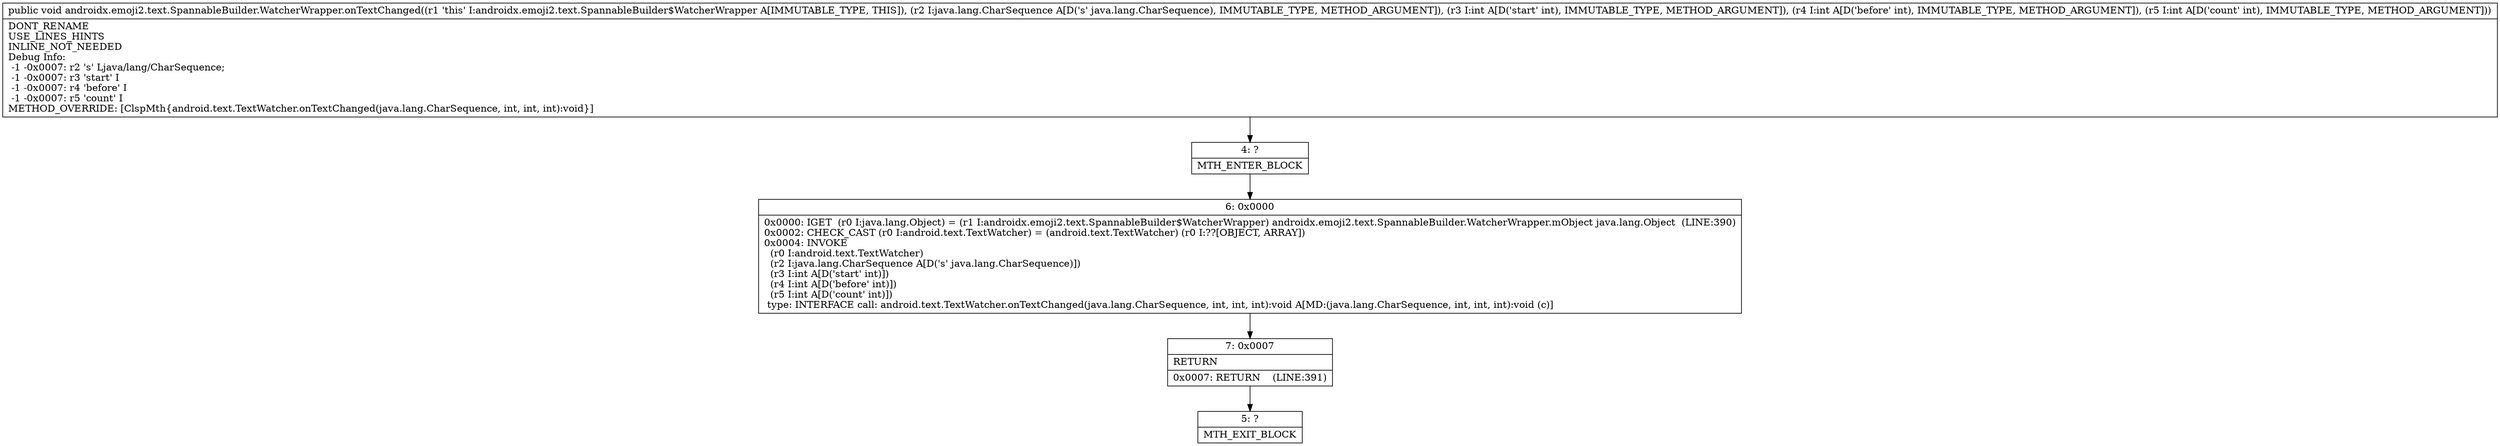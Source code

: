 digraph "CFG forandroidx.emoji2.text.SpannableBuilder.WatcherWrapper.onTextChanged(Ljava\/lang\/CharSequence;III)V" {
Node_4 [shape=record,label="{4\:\ ?|MTH_ENTER_BLOCK\l}"];
Node_6 [shape=record,label="{6\:\ 0x0000|0x0000: IGET  (r0 I:java.lang.Object) = (r1 I:androidx.emoji2.text.SpannableBuilder$WatcherWrapper) androidx.emoji2.text.SpannableBuilder.WatcherWrapper.mObject java.lang.Object  (LINE:390)\l0x0002: CHECK_CAST (r0 I:android.text.TextWatcher) = (android.text.TextWatcher) (r0 I:??[OBJECT, ARRAY]) \l0x0004: INVOKE  \l  (r0 I:android.text.TextWatcher)\l  (r2 I:java.lang.CharSequence A[D('s' java.lang.CharSequence)])\l  (r3 I:int A[D('start' int)])\l  (r4 I:int A[D('before' int)])\l  (r5 I:int A[D('count' int)])\l type: INTERFACE call: android.text.TextWatcher.onTextChanged(java.lang.CharSequence, int, int, int):void A[MD:(java.lang.CharSequence, int, int, int):void (c)]\l}"];
Node_7 [shape=record,label="{7\:\ 0x0007|RETURN\l|0x0007: RETURN    (LINE:391)\l}"];
Node_5 [shape=record,label="{5\:\ ?|MTH_EXIT_BLOCK\l}"];
MethodNode[shape=record,label="{public void androidx.emoji2.text.SpannableBuilder.WatcherWrapper.onTextChanged((r1 'this' I:androidx.emoji2.text.SpannableBuilder$WatcherWrapper A[IMMUTABLE_TYPE, THIS]), (r2 I:java.lang.CharSequence A[D('s' java.lang.CharSequence), IMMUTABLE_TYPE, METHOD_ARGUMENT]), (r3 I:int A[D('start' int), IMMUTABLE_TYPE, METHOD_ARGUMENT]), (r4 I:int A[D('before' int), IMMUTABLE_TYPE, METHOD_ARGUMENT]), (r5 I:int A[D('count' int), IMMUTABLE_TYPE, METHOD_ARGUMENT]))  | DONT_RENAME\lUSE_LINES_HINTS\lINLINE_NOT_NEEDED\lDebug Info:\l  \-1 \-0x0007: r2 's' Ljava\/lang\/CharSequence;\l  \-1 \-0x0007: r3 'start' I\l  \-1 \-0x0007: r4 'before' I\l  \-1 \-0x0007: r5 'count' I\lMETHOD_OVERRIDE: [ClspMth\{android.text.TextWatcher.onTextChanged(java.lang.CharSequence, int, int, int):void\}]\l}"];
MethodNode -> Node_4;Node_4 -> Node_6;
Node_6 -> Node_7;
Node_7 -> Node_5;
}

